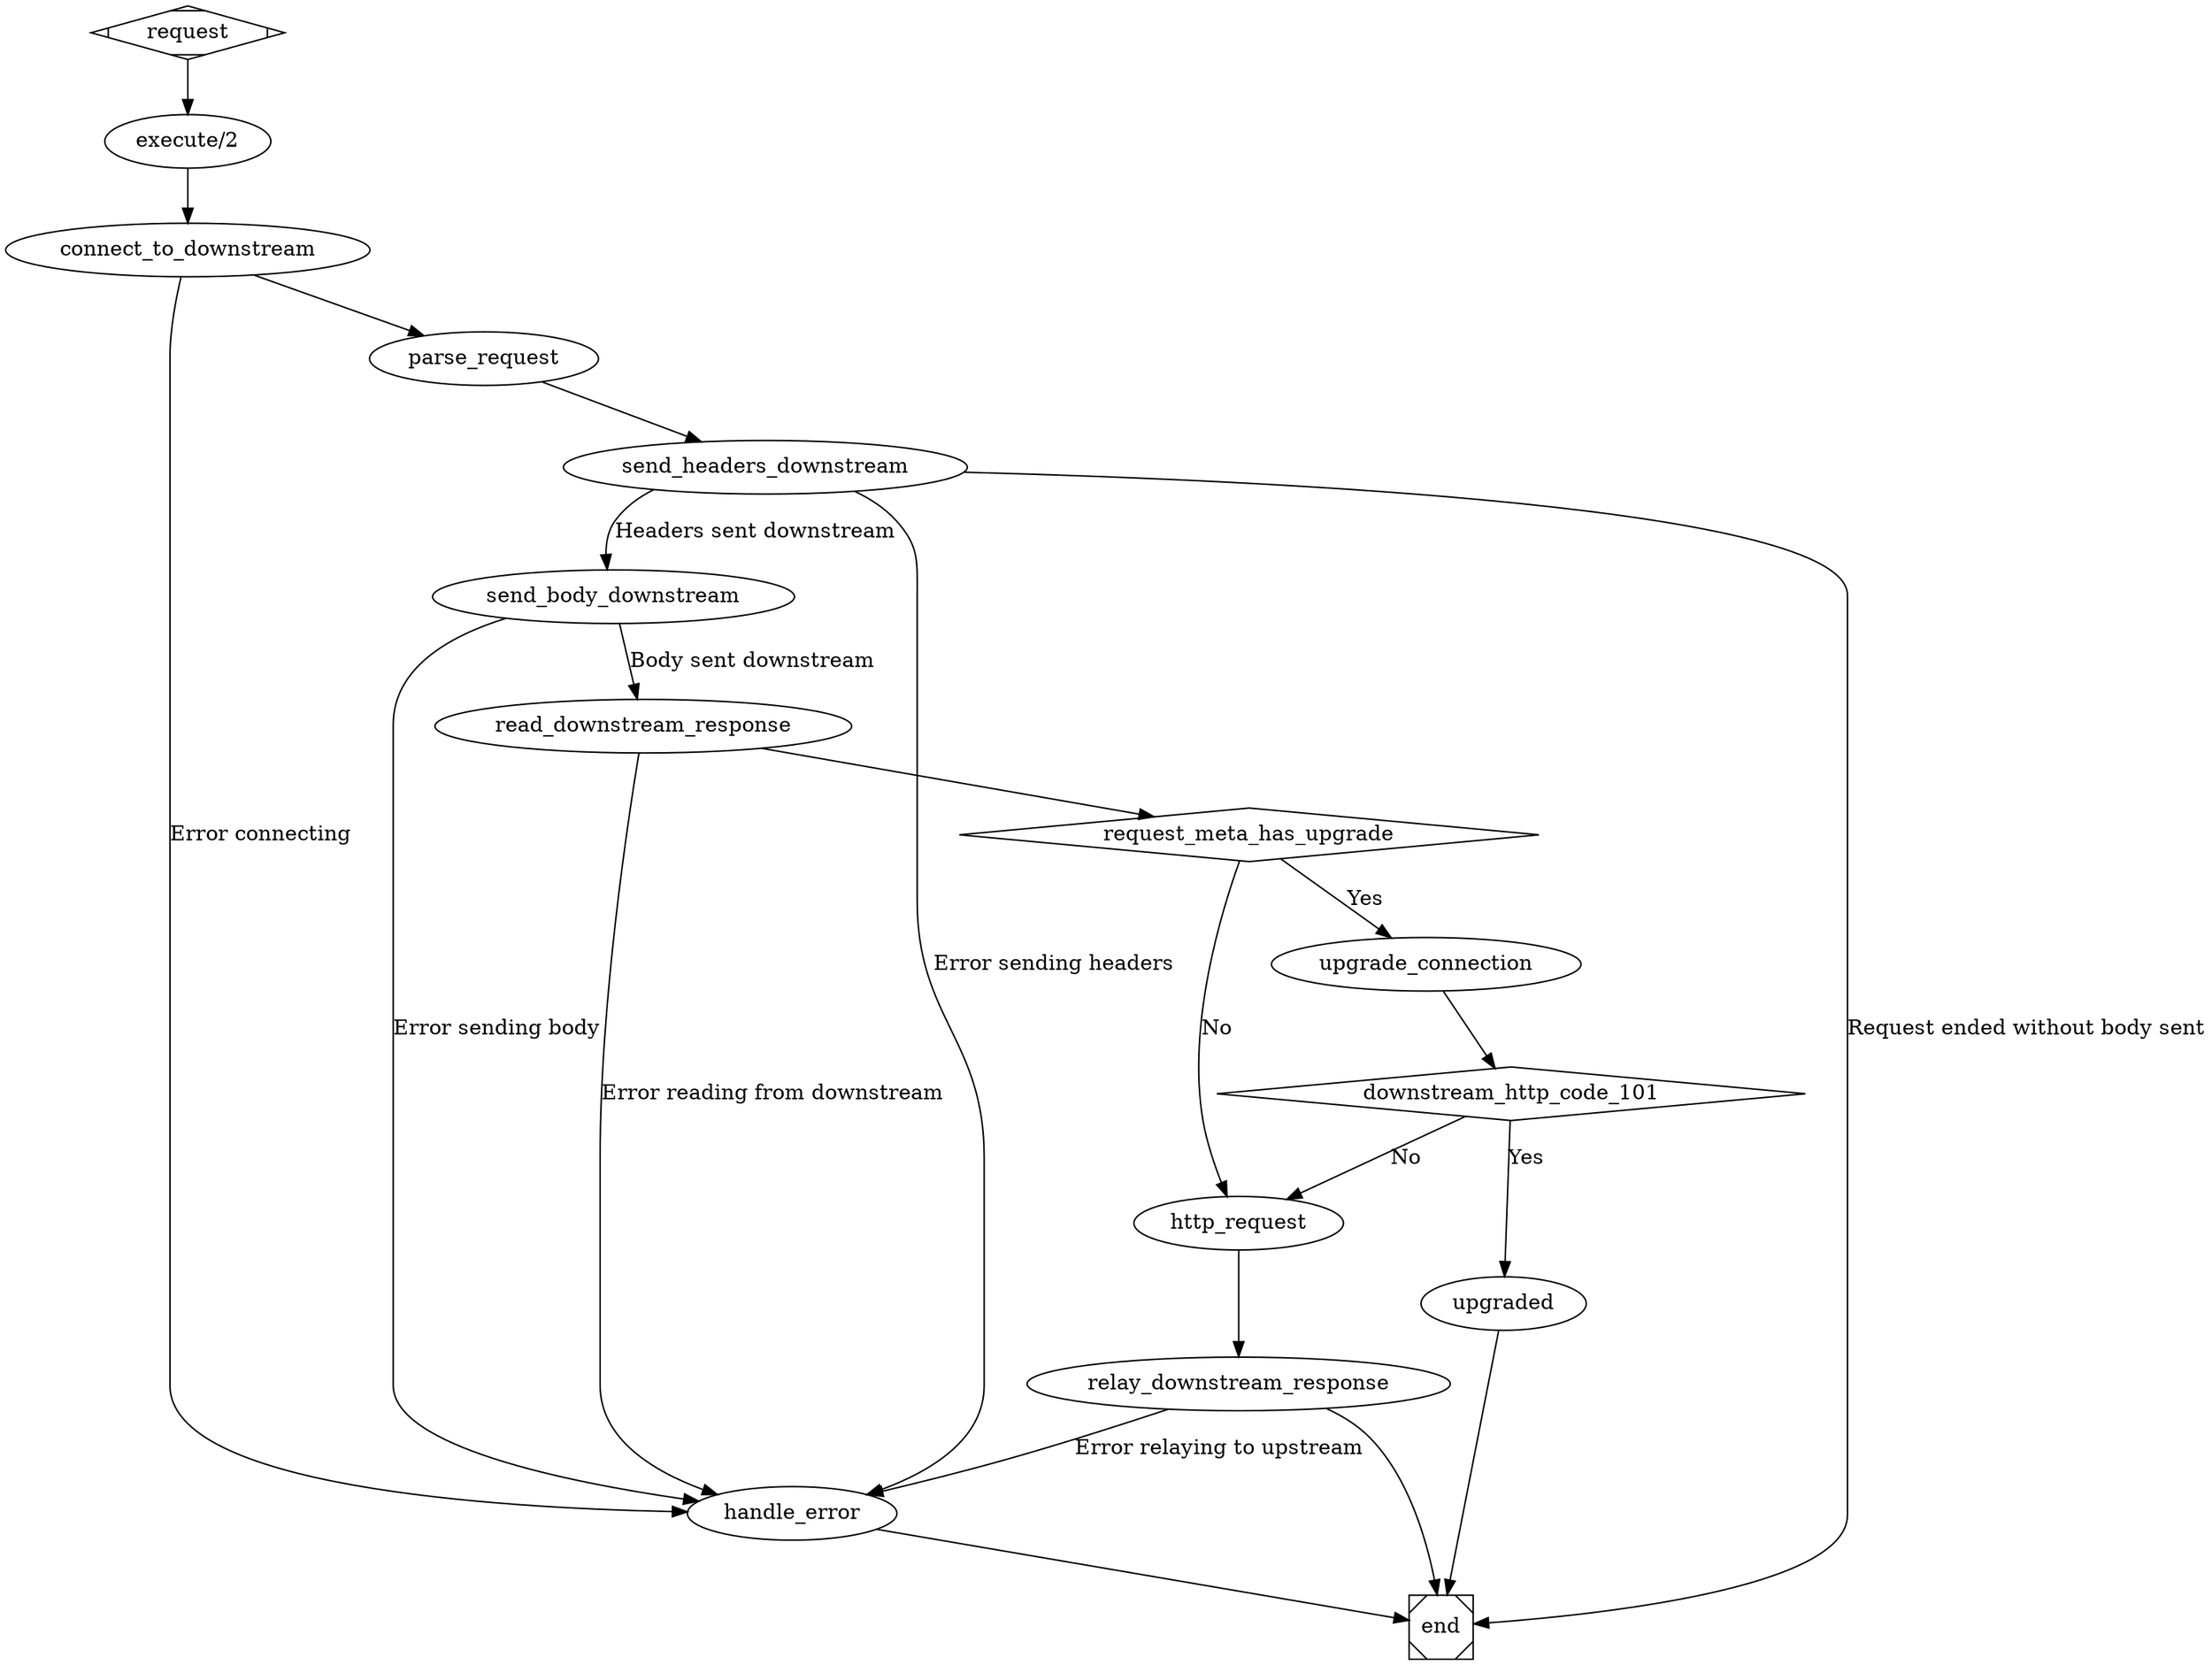digraph vegur_proxy_middleware {
        request [shape=Mdiamond];
        execute [label="execute/2"]
        request -> execute;
        execute -> connect_to_downstream;

        connect_to_downstream -> handle_error [label="Error connecting"];
        connect_to_downstream -> parse_request -> send_headers_downstream;

        send_headers_downstream -> handle_error [label="Error sending headers"];
        send_headers_downstream -> end [label="Request ended without body sent"];
        send_headers_downstream -> send_body_downstream [label="Headers sent downstream"];

        send_body_downstream -> handle_error [label="Error sending body"];
        send_body_downstream -> read_downstream_response [label="Body sent downstream"];

        read_downstream_response -> handle_error [label="Error reading from downstream"];
        read_downstream_response -> request_meta_has_upgrade;

        # Upgrade
        request_meta_has_upgrade [shape=diamond];
        request_meta_has_upgrade -> upgrade_connection [label="Yes"];
        upgrade_connection -> downstream_http_code_101;
        downstream_http_code_101 [shape=diamond];
        downstream_http_code_101 -> upgraded [label="Yes"];
        upgraded -> end;
        downstream_http_code_101 -> http_request [label="No"];

        # HTTP request
        request_meta_has_upgrade -> http_request [label="No"];
        http_request -> relay_downstream_response;
        relay_downstream_response -> handle_error [label="Error relaying to upstream"];
        relay_downstream_response -> end;
        handle_error -> end;
        end [shape=Msquare];
}

